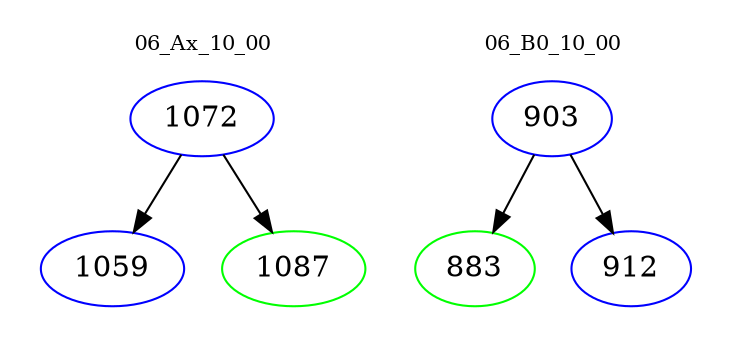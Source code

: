 digraph{
subgraph cluster_0 {
color = white
label = "06_Ax_10_00";
fontsize=10;
T0_1072 [label="1072", color="blue"]
T0_1072 -> T0_1059 [color="black"]
T0_1059 [label="1059", color="blue"]
T0_1072 -> T0_1087 [color="black"]
T0_1087 [label="1087", color="green"]
}
subgraph cluster_1 {
color = white
label = "06_B0_10_00";
fontsize=10;
T1_903 [label="903", color="blue"]
T1_903 -> T1_883 [color="black"]
T1_883 [label="883", color="green"]
T1_903 -> T1_912 [color="black"]
T1_912 [label="912", color="blue"]
}
}

